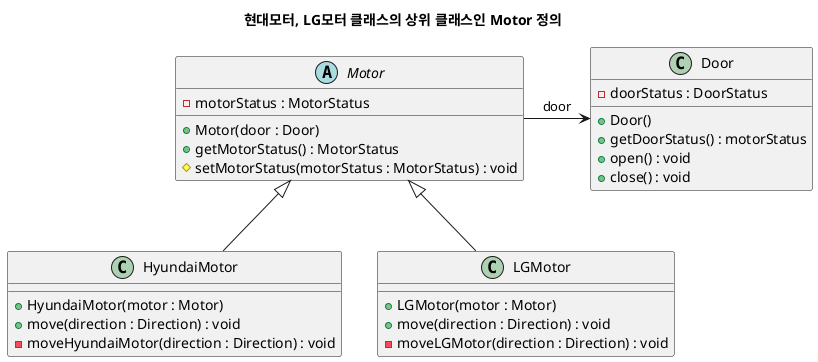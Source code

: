 @startuml

title 현대모터, LG모터 클래스의 상위 클래스인 Motor 정의

abstract class Motor {
    - motorStatus : MotorStatus
    + Motor(door : Door)
    + getMotorStatus() : MotorStatus
    # setMotorStatus(motorStatus : MotorStatus) : void
}

class Door {
    - doorStatus : DoorStatus
    + Door()
    + getDoorStatus() : motorStatus
    + open() : void
    + close() : void
}

class HyundaiMotor {
    + HyundaiMotor(motor : Motor)
    + move(direction : Direction) : void
    - moveHyundaiMotor(direction : Direction) : void
}

class LGMotor {
    + LGMotor(motor : Motor)
    + move(direction : Direction) : void
    - moveLGMotor(direction : Direction) : void
}


Motor -> Door : door
Motor <|-- HyundaiMotor
Motor <|-- LGMotor

@enduml